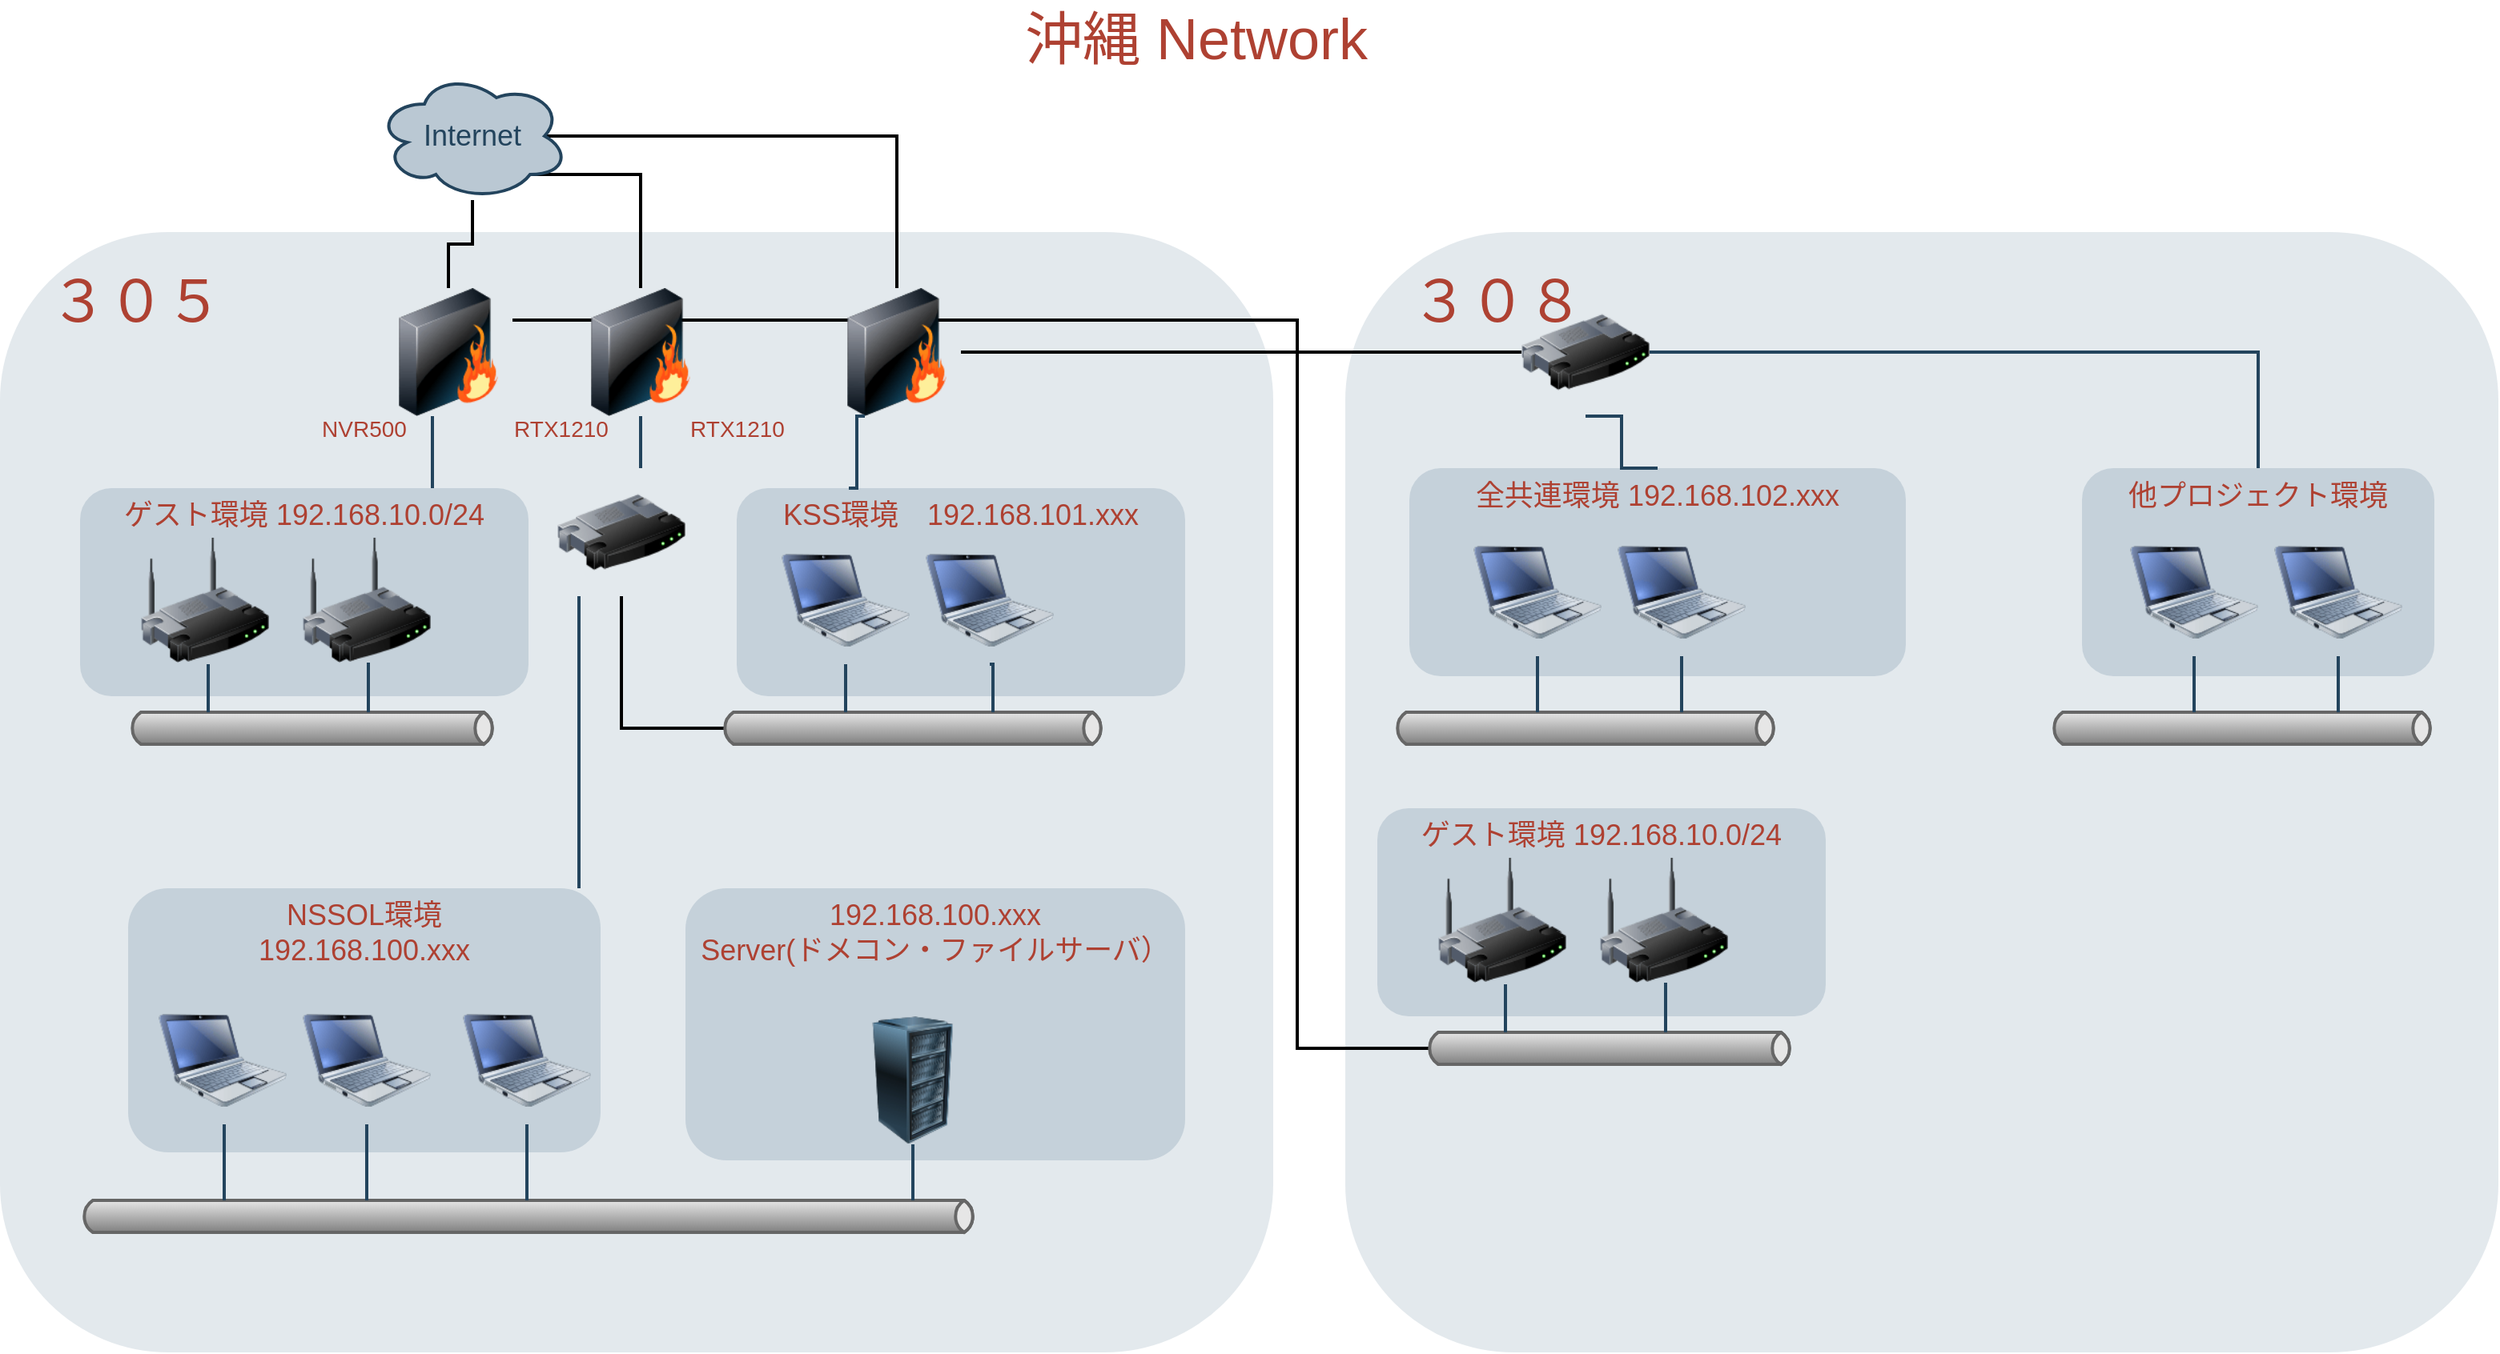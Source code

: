 <mxfile version="13.7.3" type="github">
  <diagram id="a45cf8ec-cd66-6f27-3ac3-be6e809c9e4a" name="Page-1">
    <mxGraphModel dx="2370" dy="1337" grid="1" gridSize="10" guides="1" tooltips="1" connect="1" arrows="1" fold="1" page="1" pageScale="1" pageWidth="827" pageHeight="1169" background="#ffffff" math="0" shadow="0">
      <root>
        <mxCell id="0" />
        <mxCell id="1" parent="0" />
        <mxCell id="3" value="" style="rounded=1;whiteSpace=wrap;html=1;shadow=0;strokeColor=none;fillColor=#BAC8D3;gradientColor=none;fontSize=18;fontColor=#F08705;opacity=40;fontStyle=0;strokeWidth=3;" parent="1" vertex="1">
          <mxGeometry x="80" y="160" width="795" height="700" as="geometry" />
        </mxCell>
        <mxCell id="sYRH1KBw7pVgnMUkZbS4-179" value="&lt;span style=&quot;line-height: 17.182px&quot;&gt;ゲスト環境 192.168.10.0/24&lt;/span&gt;" style="rounded=1;whiteSpace=wrap;html=1;shadow=0;strokeColor=none;fillColor=#BAC8D3;gradientColor=none;fontSize=18;fontColor=#AE4132;verticalAlign=top;fontStyle=0;opacity=70;strokeWidth=3;" vertex="1" parent="1">
          <mxGeometry x="130" y="320" width="280" height="130" as="geometry" />
        </mxCell>
        <mxCell id="6" value="&lt;span style=&quot;line-height: 17.182px&quot;&gt;NSSOL環境&lt;br&gt;192.168.100.xxx&lt;br&gt;&lt;/span&gt;" style="rounded=1;whiteSpace=wrap;html=1;shadow=0;strokeColor=none;fillColor=#BAC8D3;gradientColor=none;fontSize=18;fontColor=#AE4132;verticalAlign=top;fontStyle=0;opacity=70;strokeWidth=3;" parent="1" vertex="1">
          <mxGeometry x="160" y="570" width="295" height="165" as="geometry" />
        </mxCell>
        <mxCell id="7" value="192.168.100.xxx&lt;br&gt;Server(ドメコン・ファイルサーバ）" style="rounded=1;whiteSpace=wrap;html=1;shadow=0;strokeColor=none;fillColor=#BAC8D3;gradientColor=none;fontSize=18;fontColor=#AE4132;verticalAlign=top;fontStyle=0;opacity=70;strokeWidth=3;" parent="1" vertex="1">
          <mxGeometry x="508" y="570" width="312" height="170" as="geometry" />
        </mxCell>
        <mxCell id="15" value="" style="rounded=1;whiteSpace=wrap;html=1;shadow=0;strokeColor=none;fillColor=#BAC8D3;gradientColor=none;fontSize=18;fontColor=#AE4132;verticalAlign=bottom;fontStyle=0;opacity=40;strokeWidth=3;" parent="1" vertex="1">
          <mxGeometry x="920" y="160" width="720" height="700" as="geometry" />
        </mxCell>
        <mxCell id="sYRH1KBw7pVgnMUkZbS4-173" style="edgeStyle=orthogonalEdgeStyle;rounded=0;orthogonalLoop=1;jettySize=auto;html=1;exitX=0.31;exitY=0.8;exitDx=0;exitDy=0;exitPerimeter=0;" edge="1" parent="1" source="19">
          <mxGeometry relative="1" as="geometry">
            <mxPoint x="360" y="90" as="targetPoint" />
          </mxGeometry>
        </mxCell>
        <mxCell id="sYRH1KBw7pVgnMUkZbS4-224" style="edgeStyle=orthogonalEdgeStyle;rounded=0;orthogonalLoop=1;jettySize=auto;html=1;exitX=0.8;exitY=0.8;exitDx=0;exitDy=0;exitPerimeter=0;endArrow=none;endFill=0;strokeWidth=2;fontSize=14;" edge="1" parent="1" source="19" target="sYRH1KBw7pVgnMUkZbS4-178">
          <mxGeometry relative="1" as="geometry" />
        </mxCell>
        <mxCell id="sYRH1KBw7pVgnMUkZbS4-225" style="edgeStyle=orthogonalEdgeStyle;rounded=0;orthogonalLoop=1;jettySize=auto;html=1;exitX=0.875;exitY=0.5;exitDx=0;exitDy=0;exitPerimeter=0;entryX=0.5;entryY=0;entryDx=0;entryDy=0;endArrow=none;endFill=0;strokeWidth=2;fontSize=14;" edge="1" parent="1" source="19" target="sYRH1KBw7pVgnMUkZbS4-174">
          <mxGeometry relative="1" as="geometry" />
        </mxCell>
        <mxCell id="19" value="Internet" style="ellipse;shape=cloud;whiteSpace=wrap;html=1;shadow=0;strokeColor=#23445D;fillColor=#BAC8D3;gradientColor=none;fontSize=18;fontColor=#23445D;gradientDirection=north;fontStyle=0;strokeWidth=2;" parent="1" vertex="1">
          <mxGeometry x="315" y="60" width="120" height="80" as="geometry" />
        </mxCell>
        <mxCell id="36" value="" style="image;html=1;image=img/lib/clip_art/computers/Netbook_128x128.png;shadow=0;strokeColor=#000000;fillColor=#FFFFFF;gradientColor=none;fontSize=18;fontColor=#F08705;fontStyle=0" parent="1" vertex="1">
          <mxGeometry x="179" y="637.5" width="80" height="80" as="geometry" />
        </mxCell>
        <mxCell id="37" value="" style="image;html=1;image=img/lib/clip_art/computers/Netbook_128x128.png;shadow=0;strokeColor=#000000;fillColor=#FFFFFF;gradientColor=none;fontSize=18;fontColor=#F08705;fontStyle=0" parent="1" vertex="1">
          <mxGeometry x="269" y="637.5" width="80" height="80" as="geometry" />
        </mxCell>
        <mxCell id="38" value="" style="image;html=1;image=img/lib/clip_art/computers/Netbook_128x128.png;shadow=0;strokeColor=#000000;fillColor=#FFFFFF;gradientColor=none;fontSize=18;fontColor=#F08705;fontStyle=0" parent="1" vertex="1">
          <mxGeometry x="369" y="637.5" width="80" height="80" as="geometry" />
        </mxCell>
        <mxCell id="39" value="" style="image;html=1;image=img/lib/clip_art/computers/Server_Rack_128x128.png;shadow=0;strokeColor=#000000;fillColor=#FFFFFF;gradientColor=none;fontSize=18;fontColor=#F08705;fontStyle=0" parent="1" vertex="1">
          <mxGeometry x="610" y="650" width="80" height="80" as="geometry" />
        </mxCell>
        <mxCell id="48" value="" style="strokeWidth=2;strokeColor=#666666;dashed=0;align=center;html=1;fontSize=8;shape=mxgraph.eip.messageChannel;shadow=0;fillColor=#FFFFFF;gradientColor=none;fontColor=#F08705;fontStyle=0" parent="1" vertex="1">
          <mxGeometry x="130" y="765" width="560" height="20" as="geometry" />
        </mxCell>
        <mxCell id="53" value="" style="image;html=1;image=img/lib/clip_art/networking/Router_128x128.png;shadow=0;strokeColor=#000000;fillColor=#FFFFFF;gradientColor=none;fontSize=18;fontColor=#F08705;fontStyle=0" parent="1" vertex="1">
          <mxGeometry x="428" y="307.5" width="80" height="80" as="geometry" />
        </mxCell>
        <mxCell id="55" value="" style="image;html=1;image=img/lib/clip_art/networking/Wireless_Router_128x128.png;shadow=0;strokeColor=#000000;fillColor=#FFFFFF;gradientColor=none;fontSize=18;fontColor=#F08705;fontStyle=0" parent="1" vertex="1">
          <mxGeometry x="168" y="350" width="80" height="80" as="geometry" />
        </mxCell>
        <mxCell id="sYRH1KBw7pVgnMUkZbS4-223" style="edgeStyle=orthogonalEdgeStyle;rounded=0;orthogonalLoop=1;jettySize=auto;html=1;exitX=0.5;exitY=0;exitDx=0;exitDy=0;endArrow=none;endFill=0;strokeWidth=2;fontSize=14;" edge="1" parent="1" source="82" target="19">
          <mxGeometry relative="1" as="geometry" />
        </mxCell>
        <mxCell id="sYRH1KBw7pVgnMUkZbS4-226" style="edgeStyle=orthogonalEdgeStyle;rounded=0;orthogonalLoop=1;jettySize=auto;html=1;exitX=1;exitY=0.25;exitDx=0;exitDy=0;entryX=0;entryY=0.5;entryDx=2.7;entryDy=0;entryPerimeter=0;endArrow=none;endFill=0;strokeWidth=2;fontSize=14;" edge="1" parent="1" source="82" target="sYRH1KBw7pVgnMUkZbS4-220">
          <mxGeometry relative="1" as="geometry">
            <Array as="points">
              <mxPoint x="890" y="215" />
              <mxPoint x="890" y="670" />
            </Array>
          </mxGeometry>
        </mxCell>
        <mxCell id="82" value="" style="image;html=1;image=img/lib/clip_art/networking/Firewall_128x128.png;shadow=0;strokeColor=#000000;fillColor=#FFFFFF;gradientColor=none;fontSize=18;fontColor=#F08705;fontStyle=0" parent="1" vertex="1">
          <mxGeometry x="320" y="195" width="80" height="80" as="geometry" />
        </mxCell>
        <mxCell id="95" value="" style="edgeStyle=elbowEdgeStyle;strokeWidth=2;rounded=0;endArrow=none;startArrow=none;startSize=10;endSize=10;dashed=0;html=1;strokeColor=#23445D;fontSize=18;fontColor=#F08705;startFill=0;endFill=0;fontStyle=0" parent="1" source="37" target="48" edge="1">
          <mxGeometry relative="1" as="geometry">
            <mxPoint x="200" y="735" as="sourcePoint" />
            <mxPoint x="200" y="775" as="targetPoint" />
          </mxGeometry>
        </mxCell>
        <mxCell id="96" value="" style="edgeStyle=elbowEdgeStyle;strokeWidth=2;rounded=0;endArrow=none;startArrow=none;startSize=10;endSize=10;dashed=0;html=1;strokeColor=#23445D;fontSize=18;fontColor=#F08705;startFill=0;endFill=0;fontStyle=0" parent="1" source="38" target="48" edge="1">
          <mxGeometry relative="1" as="geometry">
            <mxPoint x="210" y="745" as="sourcePoint" />
            <mxPoint x="210" y="785" as="targetPoint" />
          </mxGeometry>
        </mxCell>
        <mxCell id="97" value="" style="edgeStyle=elbowEdgeStyle;strokeWidth=2;rounded=0;endArrow=none;startArrow=none;startSize=10;endSize=10;dashed=0;html=1;strokeColor=#23445D;fontSize=18;fontColor=#F08705;startFill=0;endFill=0;fontStyle=0" parent="1" source="39" target="48" edge="1">
          <mxGeometry relative="1" as="geometry">
            <mxPoint x="390" y="735" as="sourcePoint" />
            <mxPoint x="390" y="775" as="targetPoint" />
          </mxGeometry>
        </mxCell>
        <mxCell id="103" value="" style="edgeStyle=elbowEdgeStyle;strokeWidth=2;rounded=0;endArrow=none;startArrow=none;startSize=10;endSize=10;dashed=0;html=1;strokeColor=#23445D;fontSize=18;fontColor=#F08705;startFill=0;endFill=0;fontStyle=0;exitX=0.5;exitY=1;exitDx=0;exitDy=0;" parent="1" source="sYRH1KBw7pVgnMUkZbS4-178" target="53" edge="1">
          <mxGeometry relative="1" as="geometry">
            <mxPoint x="675" y="604" as="sourcePoint" />
            <mxPoint x="675" y="644" as="targetPoint" />
          </mxGeometry>
        </mxCell>
        <mxCell id="120" value="" style="edgeStyle=elbowEdgeStyle;strokeWidth=2;rounded=0;endArrow=none;startArrow=none;startSize=10;endSize=10;dashed=0;html=1;strokeColor=#23445D;fontSize=18;fontColor=#F08705;startFill=0;endFill=0;fontStyle=0" parent="1" source="6" target="53" edge="1">
          <mxGeometry relative="1" as="geometry">
            <mxPoint x="389.762" y="564.476" as="sourcePoint" />
            <mxPoint x="389.762" y="603.762" as="targetPoint" />
          </mxGeometry>
        </mxCell>
        <mxCell id="167" value="３０５" style="text;html=1;strokeColor=none;fillColor=none;align=center;verticalAlign=middle;whiteSpace=wrap;overflow=hidden;shadow=0;fontSize=36;fontColor=#AE4132;fontStyle=0" parent="1" vertex="1">
          <mxGeometry x="100" y="170" width="130" height="65" as="geometry" />
        </mxCell>
        <mxCell id="168" value="沖縄 Network" style="text;html=1;strokeColor=none;fillColor=none;align=center;verticalAlign=middle;whiteSpace=wrap;overflow=hidden;shadow=0;fontSize=36;fontColor=#AE4132;fontStyle=0" parent="1" vertex="1">
          <mxGeometry x="137" y="15" width="1380" height="45" as="geometry" />
        </mxCell>
        <mxCell id="171" style="edgeStyle=orthogonalEdgeStyle;rounded=0;jumpStyle=none;html=1;exitX=0;exitY=0.5;entryX=0;entryY=0.5;shadow=0;labelBackgroundColor=none;startArrow=none;startFill=0;endArrow=classic;endFill=1;endSize=6;jettySize=auto;orthogonalLoop=1;strokeColor=#23445D;strokeWidth=2;fillColor=#F08705;fontFamily=Helvetica;fontSize=14;fontColor=#F08705;align=left;fontStyle=0" parent="1" source="168" target="168" edge="1">
          <mxGeometry relative="1" as="geometry" />
        </mxCell>
        <mxCell id="sYRH1KBw7pVgnMUkZbS4-172" value="" style="image;html=1;image=img/lib/clip_art/networking/Router_128x128.png;shadow=0;strokeColor=#000000;fillColor=#FFFFFF;gradientColor=none;fontSize=18;fontColor=#F08705;fontStyle=0" vertex="1" parent="1">
          <mxGeometry x="1030" y="195" width="80" height="80" as="geometry" />
        </mxCell>
        <mxCell id="sYRH1KBw7pVgnMUkZbS4-200" style="edgeStyle=orthogonalEdgeStyle;rounded=0;orthogonalLoop=1;jettySize=auto;html=1;exitX=1;exitY=0.5;exitDx=0;exitDy=0;entryX=0;entryY=0.5;entryDx=0;entryDy=0;endArrow=none;endFill=0;strokeWidth=2;fontSize=14;" edge="1" parent="1" source="sYRH1KBw7pVgnMUkZbS4-174" target="sYRH1KBw7pVgnMUkZbS4-172">
          <mxGeometry relative="1" as="geometry" />
        </mxCell>
        <mxCell id="sYRH1KBw7pVgnMUkZbS4-174" value="" style="image;html=1;image=img/lib/clip_art/networking/Firewall_128x128.png;shadow=0;strokeColor=#000000;fillColor=#FFFFFF;gradientColor=none;fontSize=18;fontColor=#F08705;fontStyle=0" vertex="1" parent="1">
          <mxGeometry x="600" y="195" width="80" height="80" as="geometry" />
        </mxCell>
        <mxCell id="sYRH1KBw7pVgnMUkZbS4-176" value="" style="edgeStyle=elbowEdgeStyle;strokeWidth=2;rounded=0;endArrow=none;startArrow=none;startSize=10;endSize=10;dashed=0;html=1;strokeColor=#23445D;fontSize=18;fontColor=#F08705;startFill=0;endFill=0;fontStyle=0" edge="1" parent="1" source="36" target="48">
          <mxGeometry relative="1" as="geometry">
            <mxPoint x="309" y="717.5" as="sourcePoint" />
            <mxPoint x="309" y="765" as="targetPoint" />
            <Array as="points">
              <mxPoint x="220" y="761" />
            </Array>
          </mxGeometry>
        </mxCell>
        <mxCell id="sYRH1KBw7pVgnMUkZbS4-178" value="" style="image;html=1;image=img/lib/clip_art/networking/Firewall_128x128.png;shadow=0;strokeColor=#000000;fillColor=#FFFFFF;gradientColor=none;fontSize=18;fontColor=#F08705;fontStyle=0" vertex="1" parent="1">
          <mxGeometry x="440" y="195" width="80" height="80" as="geometry" />
        </mxCell>
        <mxCell id="sYRH1KBw7pVgnMUkZbS4-180" value="" style="image;html=1;image=img/lib/clip_art/networking/Wireless_Router_128x128.png;shadow=0;strokeColor=#000000;fillColor=#FFFFFF;gradientColor=none;fontSize=18;fontColor=#F08705;fontStyle=0" vertex="1" parent="1">
          <mxGeometry x="269" y="350" width="80" height="80" as="geometry" />
        </mxCell>
        <mxCell id="sYRH1KBw7pVgnMUkZbS4-181" value="" style="edgeStyle=elbowEdgeStyle;strokeWidth=2;rounded=0;endArrow=none;startArrow=none;startSize=10;endSize=10;dashed=0;html=1;strokeColor=#23445D;fontSize=18;fontColor=#F08705;startFill=0;endFill=0;fontStyle=0;" edge="1" parent="1" target="82">
          <mxGeometry relative="1" as="geometry">
            <mxPoint x="350" y="320" as="sourcePoint" />
            <mxPoint x="442" y="387.5" as="targetPoint" />
            <Array as="points">
              <mxPoint x="350" y="320" />
            </Array>
          </mxGeometry>
        </mxCell>
        <mxCell id="sYRH1KBw7pVgnMUkZbS4-183" value="" style="strokeWidth=2;strokeColor=#666666;dashed=0;align=center;html=1;fontSize=8;shape=mxgraph.eip.messageChannel;shadow=0;fillColor=#FFFFFF;gradientColor=none;fontColor=#F08705;fontStyle=0" vertex="1" parent="1">
          <mxGeometry x="160" y="460" width="230" height="20" as="geometry" />
        </mxCell>
        <mxCell id="sYRH1KBw7pVgnMUkZbS4-185" value="" style="edgeStyle=elbowEdgeStyle;strokeWidth=2;rounded=0;endArrow=none;startArrow=none;startSize=10;endSize=10;dashed=0;html=1;strokeColor=#23445D;fontSize=18;fontColor=#F08705;startFill=0;endFill=0;fontStyle=0;" edge="1" parent="1" target="sYRH1KBw7pVgnMUkZbS4-183">
          <mxGeometry relative="1" as="geometry">
            <mxPoint x="210" y="430" as="sourcePoint" />
            <mxPoint x="187.5" y="539.329" as="targetPoint" />
            <Array as="points">
              <mxPoint x="210" y="430" />
              <mxPoint x="188.5" y="563.5" />
            </Array>
          </mxGeometry>
        </mxCell>
        <mxCell id="sYRH1KBw7pVgnMUkZbS4-186" value="" style="edgeStyle=elbowEdgeStyle;strokeWidth=2;rounded=0;endArrow=none;startArrow=none;startSize=10;endSize=10;dashed=0;html=1;strokeColor=#23445D;fontSize=18;fontColor=#F08705;startFill=0;endFill=0;fontStyle=0;exitX=0.5;exitY=1;exitDx=0;exitDy=0;entryX=0;entryY=0;entryDx=150;entryDy=0;entryPerimeter=0;" edge="1" parent="1" source="sYRH1KBw7pVgnMUkZbS4-180" target="sYRH1KBw7pVgnMUkZbS4-183">
          <mxGeometry relative="1" as="geometry">
            <mxPoint x="220" y="440" as="sourcePoint" />
            <mxPoint x="220" y="470" as="targetPoint" />
            <Array as="points">
              <mxPoint x="310" y="450" />
              <mxPoint x="198.5" y="573.5" />
            </Array>
          </mxGeometry>
        </mxCell>
        <mxCell id="sYRH1KBw7pVgnMUkZbS4-187" value="NVR500" style="text;html=1;strokeColor=none;fillColor=none;align=center;verticalAlign=middle;whiteSpace=wrap;overflow=hidden;shadow=0;fontSize=14;fontColor=#AE4132;fontStyle=0" vertex="1" parent="1">
          <mxGeometry x="267" y="257.5" width="81" height="50" as="geometry" />
        </mxCell>
        <mxCell id="sYRH1KBw7pVgnMUkZbS4-188" value="RTX1210" style="text;html=1;strokeColor=none;fillColor=none;align=center;verticalAlign=middle;whiteSpace=wrap;overflow=hidden;shadow=0;fontSize=14;fontColor=#AE4132;fontStyle=0" vertex="1" parent="1">
          <mxGeometry x="390" y="257.5" width="81" height="50" as="geometry" />
        </mxCell>
        <mxCell id="sYRH1KBw7pVgnMUkZbS4-189" value="RTX1210" style="text;html=1;strokeColor=none;fillColor=none;align=center;verticalAlign=middle;whiteSpace=wrap;overflow=hidden;shadow=0;fontSize=14;fontColor=#AE4132;fontStyle=0" vertex="1" parent="1">
          <mxGeometry x="500" y="257.5" width="81" height="50" as="geometry" />
        </mxCell>
        <mxCell id="sYRH1KBw7pVgnMUkZbS4-199" style="edgeStyle=orthogonalEdgeStyle;rounded=0;orthogonalLoop=1;jettySize=auto;html=1;exitX=0;exitY=0.5;exitDx=2.7;exitDy=0;exitPerimeter=0;fontSize=14;horizontal=0;endArrow=none;endFill=0;strokeWidth=2;" edge="1" parent="1" source="sYRH1KBw7pVgnMUkZbS4-190" target="53">
          <mxGeometry relative="1" as="geometry" />
        </mxCell>
        <mxCell id="sYRH1KBw7pVgnMUkZbS4-190" value="" style="strokeWidth=2;strokeColor=#666666;dashed=0;align=center;html=1;fontSize=8;shape=mxgraph.eip.messageChannel;shadow=0;fillColor=#FFFFFF;gradientColor=none;fontColor=#F08705;fontStyle=0" vertex="1" parent="1">
          <mxGeometry x="530" y="460" width="240" height="20" as="geometry" />
        </mxCell>
        <mxCell id="sYRH1KBw7pVgnMUkZbS4-191" value="KSS環境　192.168.101.xxx" style="rounded=1;whiteSpace=wrap;html=1;shadow=0;strokeColor=none;fillColor=#BAC8D3;gradientColor=none;fontSize=18;fontColor=#AE4132;verticalAlign=top;fontStyle=0;opacity=70;strokeWidth=3;" vertex="1" parent="1">
          <mxGeometry x="540" y="320" width="280" height="130" as="geometry" />
        </mxCell>
        <mxCell id="sYRH1KBw7pVgnMUkZbS4-192" value="" style="image;html=1;image=img/lib/clip_art/computers/Netbook_128x128.png;shadow=0;strokeColor=#000000;fillColor=#FFFFFF;gradientColor=none;fontSize=18;fontColor=#F08705;fontStyle=0" vertex="1" parent="1">
          <mxGeometry x="568" y="350" width="80" height="80" as="geometry" />
        </mxCell>
        <mxCell id="sYRH1KBw7pVgnMUkZbS4-193" value="" style="image;html=1;image=img/lib/clip_art/computers/Netbook_128x128.png;shadow=0;strokeColor=#000000;fillColor=#FFFFFF;gradientColor=none;fontSize=18;fontColor=#F08705;fontStyle=0" vertex="1" parent="1">
          <mxGeometry x="658" y="350" width="80" height="80" as="geometry" />
        </mxCell>
        <mxCell id="sYRH1KBw7pVgnMUkZbS4-195" value="" style="edgeStyle=elbowEdgeStyle;strokeWidth=2;rounded=0;endArrow=none;startArrow=none;startSize=10;endSize=10;dashed=0;html=1;strokeColor=#23445D;fontSize=18;fontColor=#F08705;startFill=0;endFill=0;fontStyle=0;exitX=0.5;exitY=1;exitDx=0;exitDy=0;" edge="1" parent="1" source="sYRH1KBw7pVgnMUkZbS4-192" target="sYRH1KBw7pVgnMUkZbS4-190">
          <mxGeometry relative="1" as="geometry">
            <mxPoint x="220" y="440" as="sourcePoint" />
            <mxPoint x="220" y="470" as="targetPoint" />
            <Array as="points">
              <mxPoint x="608" y="450" />
              <mxPoint x="198.5" y="573.5" />
            </Array>
          </mxGeometry>
        </mxCell>
        <mxCell id="sYRH1KBw7pVgnMUkZbS4-196" value="" style="edgeStyle=elbowEdgeStyle;strokeWidth=2;rounded=0;endArrow=none;startArrow=none;startSize=10;endSize=10;dashed=0;html=1;strokeColor=#23445D;fontSize=18;fontColor=#F08705;startFill=0;endFill=0;fontStyle=0;exitX=0.5;exitY=1;exitDx=0;exitDy=0;entryX=0;entryY=0;entryDx=170;entryDy=0;entryPerimeter=0;" edge="1" parent="1" source="sYRH1KBw7pVgnMUkZbS4-193" target="sYRH1KBw7pVgnMUkZbS4-190">
          <mxGeometry relative="1" as="geometry">
            <mxPoint x="618" y="440" as="sourcePoint" />
            <mxPoint x="618" y="470" as="targetPoint" />
            <Array as="points">
              <mxPoint x="700" y="450" />
              <mxPoint x="208.5" y="583.5" />
            </Array>
          </mxGeometry>
        </mxCell>
        <mxCell id="sYRH1KBw7pVgnMUkZbS4-198" value="" style="edgeStyle=elbowEdgeStyle;strokeWidth=2;rounded=0;endArrow=none;startArrow=none;startSize=10;endSize=10;dashed=0;html=1;strokeColor=#23445D;fontSize=18;fontColor=#F08705;startFill=0;endFill=0;fontStyle=0;exitX=0.25;exitY=1;exitDx=0;exitDy=0;entryX=0.25;entryY=0;entryDx=0;entryDy=0;" edge="1" parent="1" source="sYRH1KBw7pVgnMUkZbS4-174" target="sYRH1KBw7pVgnMUkZbS4-191">
          <mxGeometry relative="1" as="geometry">
            <mxPoint x="490" y="285" as="sourcePoint" />
            <mxPoint x="490" y="317.5" as="targetPoint" />
          </mxGeometry>
        </mxCell>
        <mxCell id="sYRH1KBw7pVgnMUkZbS4-201" value="全共連環境 192.168.102.xxx" style="rounded=1;whiteSpace=wrap;html=1;shadow=0;strokeColor=none;fillColor=#BAC8D3;gradientColor=none;fontSize=18;fontColor=#AE4132;verticalAlign=top;fontStyle=0;opacity=70;strokeWidth=3;" vertex="1" parent="1">
          <mxGeometry x="960" y="307.5" width="310" height="130" as="geometry" />
        </mxCell>
        <mxCell id="sYRH1KBw7pVgnMUkZbS4-202" value="" style="edgeStyle=elbowEdgeStyle;strokeWidth=2;rounded=0;endArrow=none;startArrow=none;startSize=10;endSize=10;dashed=0;html=1;strokeColor=#23445D;fontSize=18;fontColor=#F08705;startFill=0;endFill=0;fontStyle=0;exitX=0.5;exitY=1;exitDx=0;exitDy=0;entryX=0.5;entryY=0;entryDx=0;entryDy=0;" edge="1" parent="1" source="sYRH1KBw7pVgnMUkZbS4-172" target="sYRH1KBw7pVgnMUkZbS4-201">
          <mxGeometry relative="1" as="geometry">
            <mxPoint x="660" y="287" as="sourcePoint" />
            <mxPoint x="660" y="330" as="targetPoint" />
          </mxGeometry>
        </mxCell>
        <mxCell id="sYRH1KBw7pVgnMUkZbS4-203" value="" style="image;html=1;image=img/lib/clip_art/computers/Netbook_128x128.png;shadow=0;strokeColor=#000000;fillColor=#FFFFFF;gradientColor=none;fontSize=18;fontColor=#F08705;fontStyle=0" vertex="1" parent="1">
          <mxGeometry x="1000" y="345" width="80" height="80" as="geometry" />
        </mxCell>
        <mxCell id="sYRH1KBw7pVgnMUkZbS4-204" value="" style="image;html=1;image=img/lib/clip_art/computers/Netbook_128x128.png;shadow=0;strokeColor=#000000;fillColor=#FFFFFF;gradientColor=none;fontSize=18;fontColor=#F08705;fontStyle=0" vertex="1" parent="1">
          <mxGeometry x="1090" y="345" width="80" height="80" as="geometry" />
        </mxCell>
        <mxCell id="sYRH1KBw7pVgnMUkZbS4-205" value="" style="strokeWidth=2;strokeColor=#666666;dashed=0;align=center;html=1;fontSize=8;shape=mxgraph.eip.messageChannel;shadow=0;fillColor=#FFFFFF;gradientColor=none;fontColor=#F08705;fontStyle=0" vertex="1" parent="1">
          <mxGeometry x="950" y="460" width="240" height="20" as="geometry" />
        </mxCell>
        <mxCell id="sYRH1KBw7pVgnMUkZbS4-206" value="" style="edgeStyle=elbowEdgeStyle;strokeWidth=2;rounded=0;endArrow=none;startArrow=none;startSize=10;endSize=10;dashed=0;html=1;strokeColor=#23445D;fontSize=18;fontColor=#F08705;startFill=0;endFill=0;fontStyle=0;exitX=0.5;exitY=1;exitDx=0;exitDy=0;entryX=0;entryY=0;entryDx=90;entryDy=0;entryPerimeter=0;" edge="1" parent="1" source="sYRH1KBw7pVgnMUkZbS4-203" target="sYRH1KBw7pVgnMUkZbS4-205">
          <mxGeometry relative="1" as="geometry">
            <mxPoint x="618" y="440" as="sourcePoint" />
            <mxPoint x="618" y="470" as="targetPoint" />
            <Array as="points">
              <mxPoint x="1040" y="440" />
              <mxPoint x="208.5" y="583.5" />
            </Array>
          </mxGeometry>
        </mxCell>
        <mxCell id="sYRH1KBw7pVgnMUkZbS4-207" value="" style="edgeStyle=elbowEdgeStyle;strokeWidth=2;rounded=0;endArrow=none;startArrow=none;startSize=10;endSize=10;dashed=0;html=1;strokeColor=#23445D;fontSize=18;fontColor=#F08705;startFill=0;endFill=0;fontStyle=0;exitX=0.5;exitY=1;exitDx=0;exitDy=0;entryX=0;entryY=0;entryDx=180;entryDy=0;entryPerimeter=0;" edge="1" parent="1" source="sYRH1KBw7pVgnMUkZbS4-204" target="sYRH1KBw7pVgnMUkZbS4-205">
          <mxGeometry relative="1" as="geometry">
            <mxPoint x="1050" y="435" as="sourcePoint" />
            <mxPoint x="1050" y="470" as="targetPoint" />
            <Array as="points">
              <mxPoint x="1130" y="450" />
              <mxPoint x="218.5" y="593.5" />
            </Array>
          </mxGeometry>
        </mxCell>
        <mxCell id="sYRH1KBw7pVgnMUkZbS4-208" value="他プロジェクト環境" style="rounded=1;whiteSpace=wrap;html=1;shadow=0;strokeColor=none;fillColor=#BAC8D3;gradientColor=none;fontSize=18;fontColor=#AE4132;verticalAlign=top;fontStyle=0;opacity=70;strokeWidth=3;" vertex="1" parent="1">
          <mxGeometry x="1380" y="307.5" width="220" height="130" as="geometry" />
        </mxCell>
        <mxCell id="sYRH1KBw7pVgnMUkZbS4-209" value="" style="image;html=1;image=img/lib/clip_art/computers/Netbook_128x128.png;shadow=0;strokeColor=#000000;fillColor=#FFFFFF;gradientColor=none;fontSize=18;fontColor=#F08705;fontStyle=0" vertex="1" parent="1">
          <mxGeometry x="1410" y="345" width="80" height="80" as="geometry" />
        </mxCell>
        <mxCell id="sYRH1KBw7pVgnMUkZbS4-210" value="" style="image;html=1;image=img/lib/clip_art/computers/Netbook_128x128.png;shadow=0;strokeColor=#000000;fillColor=#FFFFFF;gradientColor=none;fontSize=18;fontColor=#F08705;fontStyle=0" vertex="1" parent="1">
          <mxGeometry x="1500" y="345" width="80" height="80" as="geometry" />
        </mxCell>
        <mxCell id="sYRH1KBw7pVgnMUkZbS4-211" value="" style="strokeWidth=2;strokeColor=#666666;dashed=0;align=center;html=1;fontSize=8;shape=mxgraph.eip.messageChannel;shadow=0;fillColor=#FFFFFF;gradientColor=none;fontColor=#F08705;fontStyle=0" vertex="1" parent="1">
          <mxGeometry x="1360" y="460" width="240" height="20" as="geometry" />
        </mxCell>
        <mxCell id="sYRH1KBw7pVgnMUkZbS4-212" value="" style="edgeStyle=elbowEdgeStyle;strokeWidth=2;rounded=0;endArrow=none;startArrow=none;startSize=10;endSize=10;dashed=0;html=1;strokeColor=#23445D;fontSize=18;fontColor=#F08705;startFill=0;endFill=0;fontStyle=0;exitX=0.5;exitY=1;exitDx=0;exitDy=0;entryX=0;entryY=0;entryDx=90;entryDy=0;entryPerimeter=0;" edge="1" source="sYRH1KBw7pVgnMUkZbS4-209" target="sYRH1KBw7pVgnMUkZbS4-211" parent="1">
          <mxGeometry relative="1" as="geometry">
            <mxPoint x="1028" y="440" as="sourcePoint" />
            <mxPoint x="1028" y="470" as="targetPoint" />
            <Array as="points">
              <mxPoint x="1450" y="440" />
              <mxPoint x="618.5" y="583.5" />
            </Array>
          </mxGeometry>
        </mxCell>
        <mxCell id="sYRH1KBw7pVgnMUkZbS4-213" value="" style="edgeStyle=elbowEdgeStyle;strokeWidth=2;rounded=0;endArrow=none;startArrow=none;startSize=10;endSize=10;dashed=0;html=1;strokeColor=#23445D;fontSize=18;fontColor=#F08705;startFill=0;endFill=0;fontStyle=0;exitX=0.5;exitY=1;exitDx=0;exitDy=0;entryX=0;entryY=0;entryDx=180;entryDy=0;entryPerimeter=0;" edge="1" source="sYRH1KBw7pVgnMUkZbS4-210" target="sYRH1KBw7pVgnMUkZbS4-211" parent="1">
          <mxGeometry relative="1" as="geometry">
            <mxPoint x="1460" y="435" as="sourcePoint" />
            <mxPoint x="1460" y="470" as="targetPoint" />
            <Array as="points">
              <mxPoint x="1540" y="450" />
              <mxPoint x="628.5" y="593.5" />
            </Array>
          </mxGeometry>
        </mxCell>
        <mxCell id="sYRH1KBw7pVgnMUkZbS4-214" value="" style="edgeStyle=elbowEdgeStyle;strokeWidth=2;rounded=0;endArrow=none;startArrow=none;startSize=10;endSize=10;dashed=0;html=1;strokeColor=#23445D;fontSize=18;fontColor=#F08705;startFill=0;endFill=0;fontStyle=0;exitX=1;exitY=0.5;exitDx=0;exitDy=0;entryX=0.5;entryY=0;entryDx=0;entryDy=0;" edge="1" parent="1" source="sYRH1KBw7pVgnMUkZbS4-172" target="sYRH1KBw7pVgnMUkZbS4-208">
          <mxGeometry relative="1" as="geometry">
            <mxPoint x="1080" y="285" as="sourcePoint" />
            <mxPoint x="1080" y="317.5" as="targetPoint" />
            <Array as="points">
              <mxPoint x="1490" y="270" />
            </Array>
          </mxGeometry>
        </mxCell>
        <mxCell id="sYRH1KBw7pVgnMUkZbS4-215" value="３０８" style="text;html=1;strokeColor=none;fillColor=none;align=center;verticalAlign=middle;whiteSpace=wrap;overflow=hidden;shadow=0;fontSize=36;fontColor=#AE4132;fontStyle=0" vertex="1" parent="1">
          <mxGeometry x="950" y="170" width="130" height="65" as="geometry" />
        </mxCell>
        <mxCell id="sYRH1KBw7pVgnMUkZbS4-217" value="&lt;span style=&quot;line-height: 17.182px&quot;&gt;ゲスト環境&amp;nbsp;&lt;/span&gt;192.168.10.0/24" style="rounded=1;whiteSpace=wrap;html=1;shadow=0;strokeColor=none;fillColor=#BAC8D3;gradientColor=none;fontSize=18;fontColor=#AE4132;verticalAlign=top;fontStyle=0;opacity=70;strokeWidth=3;" vertex="1" parent="1">
          <mxGeometry x="940" y="520" width="280" height="130" as="geometry" />
        </mxCell>
        <mxCell id="sYRH1KBw7pVgnMUkZbS4-218" value="" style="image;html=1;image=img/lib/clip_art/networking/Wireless_Router_128x128.png;shadow=0;strokeColor=#000000;fillColor=#FFFFFF;gradientColor=none;fontSize=18;fontColor=#F08705;fontStyle=0" vertex="1" parent="1">
          <mxGeometry x="978" y="550" width="80" height="80" as="geometry" />
        </mxCell>
        <mxCell id="sYRH1KBw7pVgnMUkZbS4-219" value="" style="image;html=1;image=img/lib/clip_art/networking/Wireless_Router_128x128.png;shadow=0;strokeColor=#000000;fillColor=#FFFFFF;gradientColor=none;fontSize=18;fontColor=#F08705;fontStyle=0" vertex="1" parent="1">
          <mxGeometry x="1079" y="550" width="80" height="80" as="geometry" />
        </mxCell>
        <mxCell id="sYRH1KBw7pVgnMUkZbS4-220" value="" style="strokeWidth=2;strokeColor=#666666;dashed=0;align=center;html=1;fontSize=8;shape=mxgraph.eip.messageChannel;shadow=0;fillColor=#FFFFFF;gradientColor=none;fontColor=#F08705;fontStyle=0" vertex="1" parent="1">
          <mxGeometry x="970" y="660" width="230" height="20" as="geometry" />
        </mxCell>
        <mxCell id="sYRH1KBw7pVgnMUkZbS4-221" value="" style="edgeStyle=elbowEdgeStyle;strokeWidth=2;rounded=0;endArrow=none;startArrow=none;startSize=10;endSize=10;dashed=0;html=1;strokeColor=#23445D;fontSize=18;fontColor=#F08705;startFill=0;endFill=0;fontStyle=0;" edge="1" target="sYRH1KBw7pVgnMUkZbS4-220" parent="1">
          <mxGeometry relative="1" as="geometry">
            <mxPoint x="1020" y="630" as="sourcePoint" />
            <mxPoint x="997.5" y="739.329" as="targetPoint" />
            <Array as="points">
              <mxPoint x="1020" y="630" />
              <mxPoint x="998.5" y="763.5" />
            </Array>
          </mxGeometry>
        </mxCell>
        <mxCell id="sYRH1KBw7pVgnMUkZbS4-222" value="" style="edgeStyle=elbowEdgeStyle;strokeWidth=2;rounded=0;endArrow=none;startArrow=none;startSize=10;endSize=10;dashed=0;html=1;strokeColor=#23445D;fontSize=18;fontColor=#F08705;startFill=0;endFill=0;fontStyle=0;exitX=0.5;exitY=1;exitDx=0;exitDy=0;entryX=0;entryY=0;entryDx=150;entryDy=0;entryPerimeter=0;" edge="1" source="sYRH1KBw7pVgnMUkZbS4-219" target="sYRH1KBw7pVgnMUkZbS4-220" parent="1">
          <mxGeometry relative="1" as="geometry">
            <mxPoint x="1030" y="640" as="sourcePoint" />
            <mxPoint x="1030" y="670" as="targetPoint" />
            <Array as="points">
              <mxPoint x="1120" y="650" />
              <mxPoint x="1008.5" y="773.5" />
            </Array>
          </mxGeometry>
        </mxCell>
      </root>
    </mxGraphModel>
  </diagram>
</mxfile>
